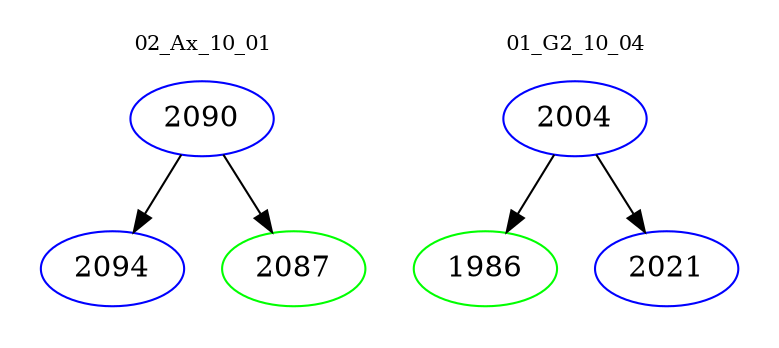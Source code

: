 digraph{
subgraph cluster_0 {
color = white
label = "02_Ax_10_01";
fontsize=10;
T0_2090 [label="2090", color="blue"]
T0_2090 -> T0_2094 [color="black"]
T0_2094 [label="2094", color="blue"]
T0_2090 -> T0_2087 [color="black"]
T0_2087 [label="2087", color="green"]
}
subgraph cluster_1 {
color = white
label = "01_G2_10_04";
fontsize=10;
T1_2004 [label="2004", color="blue"]
T1_2004 -> T1_1986 [color="black"]
T1_1986 [label="1986", color="green"]
T1_2004 -> T1_2021 [color="black"]
T1_2021 [label="2021", color="blue"]
}
}
